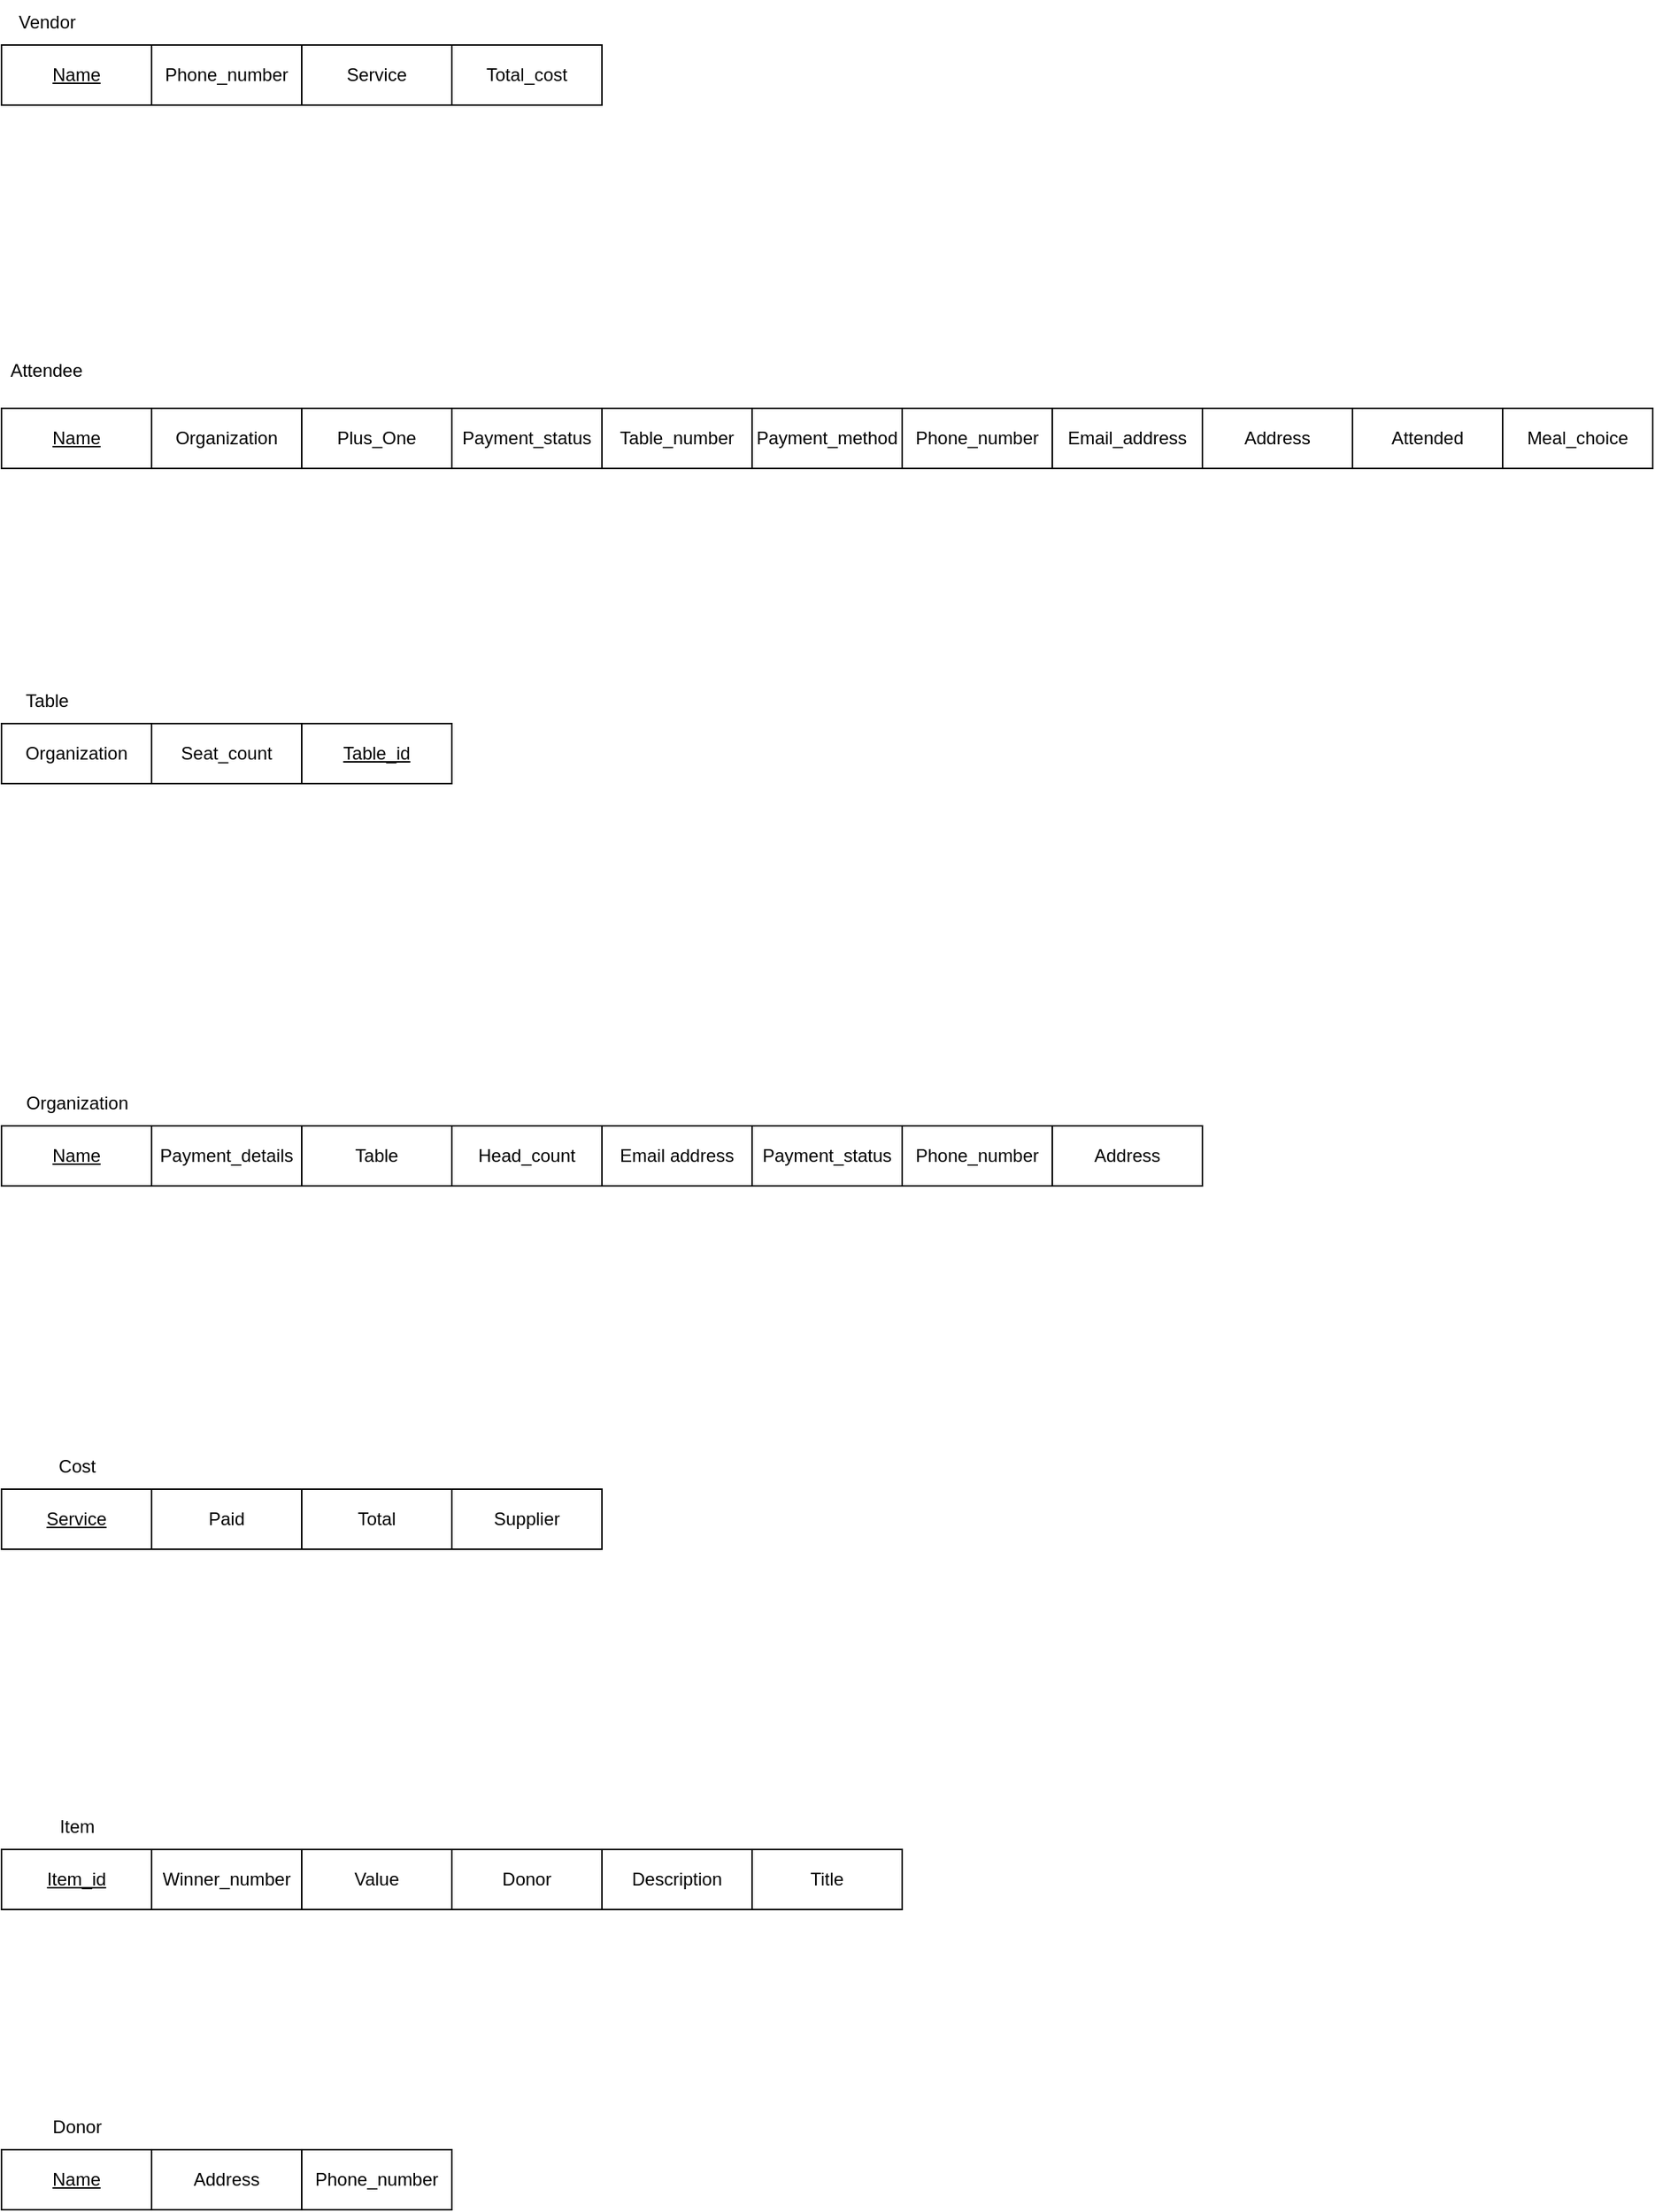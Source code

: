 <mxfile version="24.2.3" type="github">
  <diagram name="Page-1" id="JWPP79yBpx-Rtv-s2Ma5">
    <mxGraphModel dx="1220" dy="882" grid="1" gridSize="10" guides="1" tooltips="1" connect="1" arrows="1" fold="1" page="1" pageScale="1" pageWidth="850" pageHeight="1100" math="0" shadow="0">
      <root>
        <mxCell id="0" />
        <mxCell id="1" parent="0" />
        <mxCell id="tisiuNeUIjjeBoUYgNED-27" value="&lt;u&gt;Name&lt;/u&gt;" style="rounded=0;whiteSpace=wrap;html=1;" vertex="1" parent="1">
          <mxGeometry x="70" y="290" width="100" height="40" as="geometry" />
        </mxCell>
        <mxCell id="tisiuNeUIjjeBoUYgNED-28" value="&lt;div&gt;Attendee&lt;/div&gt;" style="text;html=1;align=center;verticalAlign=middle;whiteSpace=wrap;rounded=0;" vertex="1" parent="1">
          <mxGeometry x="70" y="250" width="60" height="30" as="geometry" />
        </mxCell>
        <mxCell id="tisiuNeUIjjeBoUYgNED-29" value="Organization" style="rounded=0;whiteSpace=wrap;html=1;" vertex="1" parent="1">
          <mxGeometry x="170" y="290" width="100" height="40" as="geometry" />
        </mxCell>
        <mxCell id="tisiuNeUIjjeBoUYgNED-30" value="Plus_One" style="rounded=0;whiteSpace=wrap;html=1;" vertex="1" parent="1">
          <mxGeometry x="270" y="290" width="100" height="40" as="geometry" />
        </mxCell>
        <mxCell id="tisiuNeUIjjeBoUYgNED-31" value="Payment_status" style="rounded=0;whiteSpace=wrap;html=1;" vertex="1" parent="1">
          <mxGeometry x="370" y="290" width="100" height="40" as="geometry" />
        </mxCell>
        <mxCell id="tisiuNeUIjjeBoUYgNED-32" value="Table_number" style="rounded=0;whiteSpace=wrap;html=1;" vertex="1" parent="1">
          <mxGeometry x="470" y="290" width="100" height="40" as="geometry" />
        </mxCell>
        <mxCell id="tisiuNeUIjjeBoUYgNED-33" value="Payment_method" style="rounded=0;whiteSpace=wrap;html=1;" vertex="1" parent="1">
          <mxGeometry x="570" y="290" width="100" height="40" as="geometry" />
        </mxCell>
        <mxCell id="tisiuNeUIjjeBoUYgNED-34" value="Phone_number" style="rounded=0;whiteSpace=wrap;html=1;" vertex="1" parent="1">
          <mxGeometry x="670" y="290" width="100" height="40" as="geometry" />
        </mxCell>
        <mxCell id="tisiuNeUIjjeBoUYgNED-35" value="Email_address" style="rounded=0;whiteSpace=wrap;html=1;" vertex="1" parent="1">
          <mxGeometry x="770" y="290" width="100" height="40" as="geometry" />
        </mxCell>
        <mxCell id="tisiuNeUIjjeBoUYgNED-36" value="Address" style="rounded=0;whiteSpace=wrap;html=1;" vertex="1" parent="1">
          <mxGeometry x="870" y="290" width="100" height="40" as="geometry" />
        </mxCell>
        <mxCell id="tisiuNeUIjjeBoUYgNED-37" value="Attended" style="rounded=0;whiteSpace=wrap;html=1;" vertex="1" parent="1">
          <mxGeometry x="970" y="290" width="100" height="40" as="geometry" />
        </mxCell>
        <mxCell id="tisiuNeUIjjeBoUYgNED-38" value="Meal_choice" style="rounded=0;whiteSpace=wrap;html=1;" vertex="1" parent="1">
          <mxGeometry x="1070" y="290" width="100" height="40" as="geometry" />
        </mxCell>
        <mxCell id="tisiuNeUIjjeBoUYgNED-39" value="Table" style="text;html=1;align=center;verticalAlign=middle;resizable=0;points=[];autosize=1;strokeColor=none;fillColor=none;" vertex="1" parent="1">
          <mxGeometry x="75" y="470" width="50" height="30" as="geometry" />
        </mxCell>
        <mxCell id="tisiuNeUIjjeBoUYgNED-40" value="Organization" style="rounded=0;whiteSpace=wrap;html=1;" vertex="1" parent="1">
          <mxGeometry x="70" y="500" width="100" height="40" as="geometry" />
        </mxCell>
        <mxCell id="tisiuNeUIjjeBoUYgNED-41" value="Seat_count" style="rounded=0;whiteSpace=wrap;html=1;" vertex="1" parent="1">
          <mxGeometry x="170" y="500" width="100" height="40" as="geometry" />
        </mxCell>
        <mxCell id="tisiuNeUIjjeBoUYgNED-43" value="&lt;u&gt;Table_id&lt;/u&gt;" style="rounded=0;whiteSpace=wrap;html=1;" vertex="1" parent="1">
          <mxGeometry x="270" y="500" width="100" height="40" as="geometry" />
        </mxCell>
        <mxCell id="tisiuNeUIjjeBoUYgNED-44" value="Organization" style="text;html=1;align=center;verticalAlign=middle;resizable=0;points=[];autosize=1;strokeColor=none;fillColor=none;" vertex="1" parent="1">
          <mxGeometry x="75" y="738" width="90" height="30" as="geometry" />
        </mxCell>
        <mxCell id="tisiuNeUIjjeBoUYgNED-45" value="&lt;u&gt;Name&lt;/u&gt;" style="rounded=0;whiteSpace=wrap;html=1;" vertex="1" parent="1">
          <mxGeometry x="70" y="768" width="100" height="40" as="geometry" />
        </mxCell>
        <mxCell id="tisiuNeUIjjeBoUYgNED-46" value="Payment_details" style="rounded=0;whiteSpace=wrap;html=1;" vertex="1" parent="1">
          <mxGeometry x="170" y="768" width="100" height="40" as="geometry" />
        </mxCell>
        <mxCell id="tisiuNeUIjjeBoUYgNED-47" value="Table" style="rounded=0;whiteSpace=wrap;html=1;" vertex="1" parent="1">
          <mxGeometry x="270" y="768" width="100" height="40" as="geometry" />
        </mxCell>
        <mxCell id="tisiuNeUIjjeBoUYgNED-48" value="Head_count" style="rounded=0;whiteSpace=wrap;html=1;" vertex="1" parent="1">
          <mxGeometry x="370" y="768" width="100" height="40" as="geometry" />
        </mxCell>
        <mxCell id="tisiuNeUIjjeBoUYgNED-49" value="Email address" style="rounded=0;whiteSpace=wrap;html=1;" vertex="1" parent="1">
          <mxGeometry x="470" y="768" width="100" height="40" as="geometry" />
        </mxCell>
        <mxCell id="tisiuNeUIjjeBoUYgNED-50" value="Payment_status" style="rounded=0;whiteSpace=wrap;html=1;" vertex="1" parent="1">
          <mxGeometry x="570" y="768" width="100" height="40" as="geometry" />
        </mxCell>
        <mxCell id="tisiuNeUIjjeBoUYgNED-51" value="Phone_number" style="rounded=0;whiteSpace=wrap;html=1;" vertex="1" parent="1">
          <mxGeometry x="670" y="768" width="100" height="40" as="geometry" />
        </mxCell>
        <mxCell id="tisiuNeUIjjeBoUYgNED-52" value="Address" style="rounded=0;whiteSpace=wrap;html=1;" vertex="1" parent="1">
          <mxGeometry x="770" y="768" width="100" height="40" as="geometry" />
        </mxCell>
        <mxCell id="tisiuNeUIjjeBoUYgNED-53" value="Cost" style="text;html=1;align=center;verticalAlign=middle;resizable=0;points=[];autosize=1;strokeColor=none;fillColor=none;" vertex="1" parent="1">
          <mxGeometry x="95" y="980" width="50" height="30" as="geometry" />
        </mxCell>
        <mxCell id="tisiuNeUIjjeBoUYgNED-54" value="&lt;u&gt;Service&lt;/u&gt;" style="rounded=0;whiteSpace=wrap;html=1;" vertex="1" parent="1">
          <mxGeometry x="70" y="1010" width="100" height="40" as="geometry" />
        </mxCell>
        <mxCell id="tisiuNeUIjjeBoUYgNED-55" value="Paid" style="rounded=0;whiteSpace=wrap;html=1;" vertex="1" parent="1">
          <mxGeometry x="170" y="1010" width="100" height="40" as="geometry" />
        </mxCell>
        <mxCell id="tisiuNeUIjjeBoUYgNED-56" value="Total" style="rounded=0;whiteSpace=wrap;html=1;" vertex="1" parent="1">
          <mxGeometry x="270" y="1010" width="100" height="40" as="geometry" />
        </mxCell>
        <mxCell id="tisiuNeUIjjeBoUYgNED-57" value="Supplier" style="rounded=0;whiteSpace=wrap;html=1;" vertex="1" parent="1">
          <mxGeometry x="370" y="1010" width="100" height="40" as="geometry" />
        </mxCell>
        <mxCell id="tisiuNeUIjjeBoUYgNED-58" value="Vendor" style="text;html=1;align=center;verticalAlign=middle;resizable=0;points=[];autosize=1;strokeColor=none;fillColor=none;" vertex="1" parent="1">
          <mxGeometry x="70" y="18" width="60" height="30" as="geometry" />
        </mxCell>
        <mxCell id="tisiuNeUIjjeBoUYgNED-59" value="&lt;u&gt;Name&lt;/u&gt;" style="rounded=0;whiteSpace=wrap;html=1;" vertex="1" parent="1">
          <mxGeometry x="70" y="48" width="100" height="40" as="geometry" />
        </mxCell>
        <mxCell id="tisiuNeUIjjeBoUYgNED-60" value="Phone_number" style="rounded=0;whiteSpace=wrap;html=1;" vertex="1" parent="1">
          <mxGeometry x="170" y="48" width="100" height="40" as="geometry" />
        </mxCell>
        <mxCell id="tisiuNeUIjjeBoUYgNED-61" value="Service" style="rounded=0;whiteSpace=wrap;html=1;" vertex="1" parent="1">
          <mxGeometry x="270" y="48" width="100" height="40" as="geometry" />
        </mxCell>
        <mxCell id="tisiuNeUIjjeBoUYgNED-62" value="Total_cost" style="rounded=0;whiteSpace=wrap;html=1;" vertex="1" parent="1">
          <mxGeometry x="370" y="48" width="100" height="40" as="geometry" />
        </mxCell>
        <mxCell id="tisiuNeUIjjeBoUYgNED-63" value="Item" style="text;html=1;align=center;verticalAlign=middle;resizable=0;points=[];autosize=1;strokeColor=none;fillColor=none;" vertex="1" parent="1">
          <mxGeometry x="95" y="1220" width="50" height="30" as="geometry" />
        </mxCell>
        <mxCell id="tisiuNeUIjjeBoUYgNED-64" value="&lt;u&gt;Item_id&lt;/u&gt;" style="rounded=0;whiteSpace=wrap;html=1;" vertex="1" parent="1">
          <mxGeometry x="70" y="1250" width="100" height="40" as="geometry" />
        </mxCell>
        <mxCell id="tisiuNeUIjjeBoUYgNED-65" value="Winner_number" style="rounded=0;whiteSpace=wrap;html=1;" vertex="1" parent="1">
          <mxGeometry x="170" y="1250" width="100" height="40" as="geometry" />
        </mxCell>
        <mxCell id="tisiuNeUIjjeBoUYgNED-66" value="Value" style="rounded=0;whiteSpace=wrap;html=1;" vertex="1" parent="1">
          <mxGeometry x="270" y="1250" width="100" height="40" as="geometry" />
        </mxCell>
        <mxCell id="tisiuNeUIjjeBoUYgNED-68" value="Donor" style="rounded=0;whiteSpace=wrap;html=1;" vertex="1" parent="1">
          <mxGeometry x="370" y="1250" width="100" height="40" as="geometry" />
        </mxCell>
        <mxCell id="tisiuNeUIjjeBoUYgNED-69" value="Description" style="rounded=0;whiteSpace=wrap;html=1;" vertex="1" parent="1">
          <mxGeometry x="470" y="1250" width="100" height="40" as="geometry" />
        </mxCell>
        <mxCell id="tisiuNeUIjjeBoUYgNED-70" value="Title" style="rounded=0;whiteSpace=wrap;html=1;" vertex="1" parent="1">
          <mxGeometry x="570" y="1250" width="100" height="40" as="geometry" />
        </mxCell>
        <mxCell id="tisiuNeUIjjeBoUYgNED-72" value="Donor" style="text;html=1;align=center;verticalAlign=middle;resizable=0;points=[];autosize=1;strokeColor=none;fillColor=none;" vertex="1" parent="1">
          <mxGeometry x="90" y="1420" width="60" height="30" as="geometry" />
        </mxCell>
        <mxCell id="tisiuNeUIjjeBoUYgNED-73" value="&lt;u&gt;Name&lt;/u&gt;" style="rounded=0;whiteSpace=wrap;html=1;" vertex="1" parent="1">
          <mxGeometry x="70" y="1450" width="100" height="40" as="geometry" />
        </mxCell>
        <mxCell id="tisiuNeUIjjeBoUYgNED-74" value="Address" style="rounded=0;whiteSpace=wrap;html=1;" vertex="1" parent="1">
          <mxGeometry x="170" y="1450" width="100" height="40" as="geometry" />
        </mxCell>
        <mxCell id="tisiuNeUIjjeBoUYgNED-75" value="Phone_number" style="rounded=0;whiteSpace=wrap;html=1;" vertex="1" parent="1">
          <mxGeometry x="270" y="1450" width="100" height="40" as="geometry" />
        </mxCell>
      </root>
    </mxGraphModel>
  </diagram>
</mxfile>
